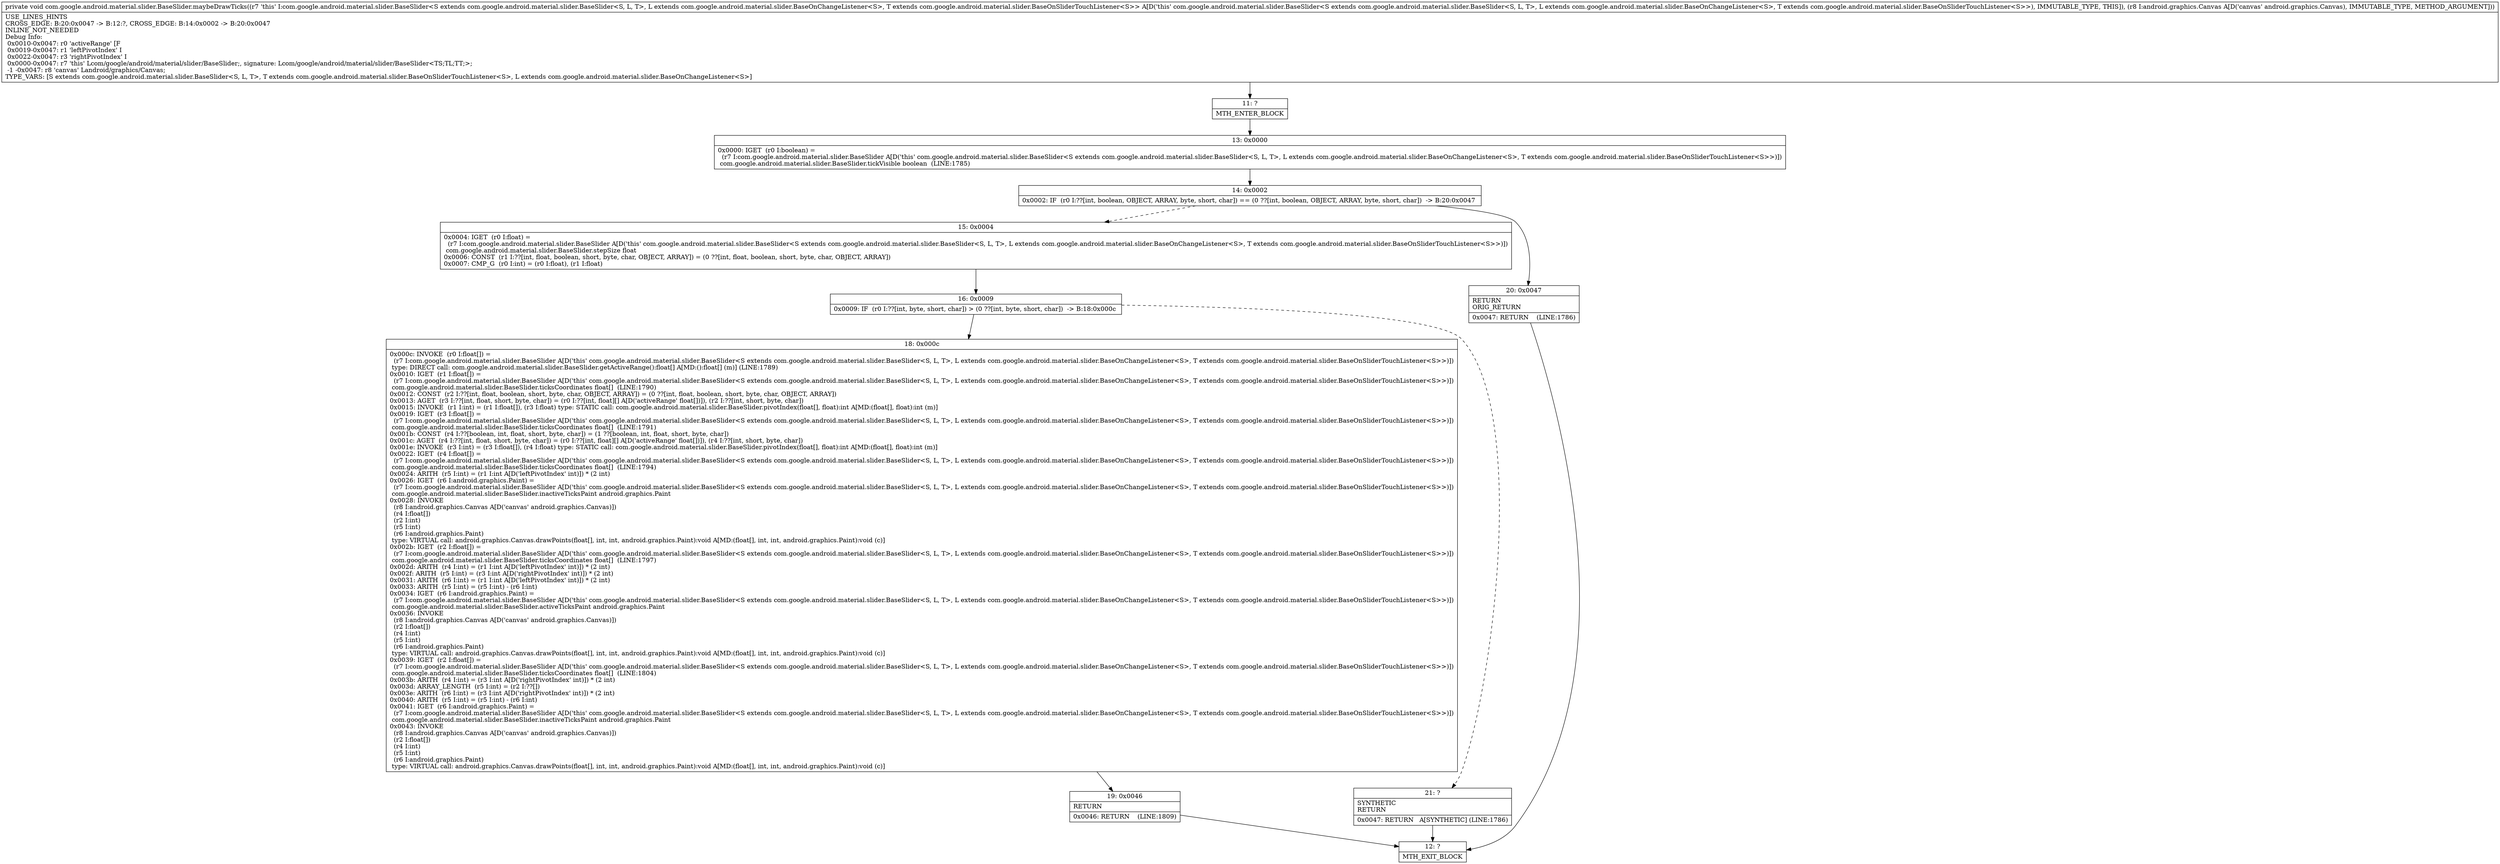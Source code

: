 digraph "CFG forcom.google.android.material.slider.BaseSlider.maybeDrawTicks(Landroid\/graphics\/Canvas;)V" {
Node_11 [shape=record,label="{11\:\ ?|MTH_ENTER_BLOCK\l}"];
Node_13 [shape=record,label="{13\:\ 0x0000|0x0000: IGET  (r0 I:boolean) = \l  (r7 I:com.google.android.material.slider.BaseSlider A[D('this' com.google.android.material.slider.BaseSlider\<S extends com.google.android.material.slider.BaseSlider\<S, L, T\>, L extends com.google.android.material.slider.BaseOnChangeListener\<S\>, T extends com.google.android.material.slider.BaseOnSliderTouchListener\<S\>\>)])\l com.google.android.material.slider.BaseSlider.tickVisible boolean  (LINE:1785)\l}"];
Node_14 [shape=record,label="{14\:\ 0x0002|0x0002: IF  (r0 I:??[int, boolean, OBJECT, ARRAY, byte, short, char]) == (0 ??[int, boolean, OBJECT, ARRAY, byte, short, char])  \-\> B:20:0x0047 \l}"];
Node_15 [shape=record,label="{15\:\ 0x0004|0x0004: IGET  (r0 I:float) = \l  (r7 I:com.google.android.material.slider.BaseSlider A[D('this' com.google.android.material.slider.BaseSlider\<S extends com.google.android.material.slider.BaseSlider\<S, L, T\>, L extends com.google.android.material.slider.BaseOnChangeListener\<S\>, T extends com.google.android.material.slider.BaseOnSliderTouchListener\<S\>\>)])\l com.google.android.material.slider.BaseSlider.stepSize float \l0x0006: CONST  (r1 I:??[int, float, boolean, short, byte, char, OBJECT, ARRAY]) = (0 ??[int, float, boolean, short, byte, char, OBJECT, ARRAY]) \l0x0007: CMP_G  (r0 I:int) = (r0 I:float), (r1 I:float) \l}"];
Node_16 [shape=record,label="{16\:\ 0x0009|0x0009: IF  (r0 I:??[int, byte, short, char]) \> (0 ??[int, byte, short, char])  \-\> B:18:0x000c \l}"];
Node_18 [shape=record,label="{18\:\ 0x000c|0x000c: INVOKE  (r0 I:float[]) = \l  (r7 I:com.google.android.material.slider.BaseSlider A[D('this' com.google.android.material.slider.BaseSlider\<S extends com.google.android.material.slider.BaseSlider\<S, L, T\>, L extends com.google.android.material.slider.BaseOnChangeListener\<S\>, T extends com.google.android.material.slider.BaseOnSliderTouchListener\<S\>\>)])\l type: DIRECT call: com.google.android.material.slider.BaseSlider.getActiveRange():float[] A[MD:():float[] (m)] (LINE:1789)\l0x0010: IGET  (r1 I:float[]) = \l  (r7 I:com.google.android.material.slider.BaseSlider A[D('this' com.google.android.material.slider.BaseSlider\<S extends com.google.android.material.slider.BaseSlider\<S, L, T\>, L extends com.google.android.material.slider.BaseOnChangeListener\<S\>, T extends com.google.android.material.slider.BaseOnSliderTouchListener\<S\>\>)])\l com.google.android.material.slider.BaseSlider.ticksCoordinates float[]  (LINE:1790)\l0x0012: CONST  (r2 I:??[int, float, boolean, short, byte, char, OBJECT, ARRAY]) = (0 ??[int, float, boolean, short, byte, char, OBJECT, ARRAY]) \l0x0013: AGET  (r3 I:??[int, float, short, byte, char]) = (r0 I:??[int, float][] A[D('activeRange' float[])]), (r2 I:??[int, short, byte, char]) \l0x0015: INVOKE  (r1 I:int) = (r1 I:float[]), (r3 I:float) type: STATIC call: com.google.android.material.slider.BaseSlider.pivotIndex(float[], float):int A[MD:(float[], float):int (m)]\l0x0019: IGET  (r3 I:float[]) = \l  (r7 I:com.google.android.material.slider.BaseSlider A[D('this' com.google.android.material.slider.BaseSlider\<S extends com.google.android.material.slider.BaseSlider\<S, L, T\>, L extends com.google.android.material.slider.BaseOnChangeListener\<S\>, T extends com.google.android.material.slider.BaseOnSliderTouchListener\<S\>\>)])\l com.google.android.material.slider.BaseSlider.ticksCoordinates float[]  (LINE:1791)\l0x001b: CONST  (r4 I:??[boolean, int, float, short, byte, char]) = (1 ??[boolean, int, float, short, byte, char]) \l0x001c: AGET  (r4 I:??[int, float, short, byte, char]) = (r0 I:??[int, float][] A[D('activeRange' float[])]), (r4 I:??[int, short, byte, char]) \l0x001e: INVOKE  (r3 I:int) = (r3 I:float[]), (r4 I:float) type: STATIC call: com.google.android.material.slider.BaseSlider.pivotIndex(float[], float):int A[MD:(float[], float):int (m)]\l0x0022: IGET  (r4 I:float[]) = \l  (r7 I:com.google.android.material.slider.BaseSlider A[D('this' com.google.android.material.slider.BaseSlider\<S extends com.google.android.material.slider.BaseSlider\<S, L, T\>, L extends com.google.android.material.slider.BaseOnChangeListener\<S\>, T extends com.google.android.material.slider.BaseOnSliderTouchListener\<S\>\>)])\l com.google.android.material.slider.BaseSlider.ticksCoordinates float[]  (LINE:1794)\l0x0024: ARITH  (r5 I:int) = (r1 I:int A[D('leftPivotIndex' int)]) * (2 int) \l0x0026: IGET  (r6 I:android.graphics.Paint) = \l  (r7 I:com.google.android.material.slider.BaseSlider A[D('this' com.google.android.material.slider.BaseSlider\<S extends com.google.android.material.slider.BaseSlider\<S, L, T\>, L extends com.google.android.material.slider.BaseOnChangeListener\<S\>, T extends com.google.android.material.slider.BaseOnSliderTouchListener\<S\>\>)])\l com.google.android.material.slider.BaseSlider.inactiveTicksPaint android.graphics.Paint \l0x0028: INVOKE  \l  (r8 I:android.graphics.Canvas A[D('canvas' android.graphics.Canvas)])\l  (r4 I:float[])\l  (r2 I:int)\l  (r5 I:int)\l  (r6 I:android.graphics.Paint)\l type: VIRTUAL call: android.graphics.Canvas.drawPoints(float[], int, int, android.graphics.Paint):void A[MD:(float[], int, int, android.graphics.Paint):void (c)]\l0x002b: IGET  (r2 I:float[]) = \l  (r7 I:com.google.android.material.slider.BaseSlider A[D('this' com.google.android.material.slider.BaseSlider\<S extends com.google.android.material.slider.BaseSlider\<S, L, T\>, L extends com.google.android.material.slider.BaseOnChangeListener\<S\>, T extends com.google.android.material.slider.BaseOnSliderTouchListener\<S\>\>)])\l com.google.android.material.slider.BaseSlider.ticksCoordinates float[]  (LINE:1797)\l0x002d: ARITH  (r4 I:int) = (r1 I:int A[D('leftPivotIndex' int)]) * (2 int) \l0x002f: ARITH  (r5 I:int) = (r3 I:int A[D('rightPivotIndex' int)]) * (2 int) \l0x0031: ARITH  (r6 I:int) = (r1 I:int A[D('leftPivotIndex' int)]) * (2 int) \l0x0033: ARITH  (r5 I:int) = (r5 I:int) \- (r6 I:int) \l0x0034: IGET  (r6 I:android.graphics.Paint) = \l  (r7 I:com.google.android.material.slider.BaseSlider A[D('this' com.google.android.material.slider.BaseSlider\<S extends com.google.android.material.slider.BaseSlider\<S, L, T\>, L extends com.google.android.material.slider.BaseOnChangeListener\<S\>, T extends com.google.android.material.slider.BaseOnSliderTouchListener\<S\>\>)])\l com.google.android.material.slider.BaseSlider.activeTicksPaint android.graphics.Paint \l0x0036: INVOKE  \l  (r8 I:android.graphics.Canvas A[D('canvas' android.graphics.Canvas)])\l  (r2 I:float[])\l  (r4 I:int)\l  (r5 I:int)\l  (r6 I:android.graphics.Paint)\l type: VIRTUAL call: android.graphics.Canvas.drawPoints(float[], int, int, android.graphics.Paint):void A[MD:(float[], int, int, android.graphics.Paint):void (c)]\l0x0039: IGET  (r2 I:float[]) = \l  (r7 I:com.google.android.material.slider.BaseSlider A[D('this' com.google.android.material.slider.BaseSlider\<S extends com.google.android.material.slider.BaseSlider\<S, L, T\>, L extends com.google.android.material.slider.BaseOnChangeListener\<S\>, T extends com.google.android.material.slider.BaseOnSliderTouchListener\<S\>\>)])\l com.google.android.material.slider.BaseSlider.ticksCoordinates float[]  (LINE:1804)\l0x003b: ARITH  (r4 I:int) = (r3 I:int A[D('rightPivotIndex' int)]) * (2 int) \l0x003d: ARRAY_LENGTH  (r5 I:int) = (r2 I:??[]) \l0x003e: ARITH  (r6 I:int) = (r3 I:int A[D('rightPivotIndex' int)]) * (2 int) \l0x0040: ARITH  (r5 I:int) = (r5 I:int) \- (r6 I:int) \l0x0041: IGET  (r6 I:android.graphics.Paint) = \l  (r7 I:com.google.android.material.slider.BaseSlider A[D('this' com.google.android.material.slider.BaseSlider\<S extends com.google.android.material.slider.BaseSlider\<S, L, T\>, L extends com.google.android.material.slider.BaseOnChangeListener\<S\>, T extends com.google.android.material.slider.BaseOnSliderTouchListener\<S\>\>)])\l com.google.android.material.slider.BaseSlider.inactiveTicksPaint android.graphics.Paint \l0x0043: INVOKE  \l  (r8 I:android.graphics.Canvas A[D('canvas' android.graphics.Canvas)])\l  (r2 I:float[])\l  (r4 I:int)\l  (r5 I:int)\l  (r6 I:android.graphics.Paint)\l type: VIRTUAL call: android.graphics.Canvas.drawPoints(float[], int, int, android.graphics.Paint):void A[MD:(float[], int, int, android.graphics.Paint):void (c)]\l}"];
Node_19 [shape=record,label="{19\:\ 0x0046|RETURN\l|0x0046: RETURN    (LINE:1809)\l}"];
Node_12 [shape=record,label="{12\:\ ?|MTH_EXIT_BLOCK\l}"];
Node_21 [shape=record,label="{21\:\ ?|SYNTHETIC\lRETURN\l|0x0047: RETURN   A[SYNTHETIC] (LINE:1786)\l}"];
Node_20 [shape=record,label="{20\:\ 0x0047|RETURN\lORIG_RETURN\l|0x0047: RETURN    (LINE:1786)\l}"];
MethodNode[shape=record,label="{private void com.google.android.material.slider.BaseSlider.maybeDrawTicks((r7 'this' I:com.google.android.material.slider.BaseSlider\<S extends com.google.android.material.slider.BaseSlider\<S, L, T\>, L extends com.google.android.material.slider.BaseOnChangeListener\<S\>, T extends com.google.android.material.slider.BaseOnSliderTouchListener\<S\>\> A[D('this' com.google.android.material.slider.BaseSlider\<S extends com.google.android.material.slider.BaseSlider\<S, L, T\>, L extends com.google.android.material.slider.BaseOnChangeListener\<S\>, T extends com.google.android.material.slider.BaseOnSliderTouchListener\<S\>\>), IMMUTABLE_TYPE, THIS]), (r8 I:android.graphics.Canvas A[D('canvas' android.graphics.Canvas), IMMUTABLE_TYPE, METHOD_ARGUMENT]))  | USE_LINES_HINTS\lCROSS_EDGE: B:20:0x0047 \-\> B:12:?, CROSS_EDGE: B:14:0x0002 \-\> B:20:0x0047\lINLINE_NOT_NEEDED\lDebug Info:\l  0x0010\-0x0047: r0 'activeRange' [F\l  0x0019\-0x0047: r1 'leftPivotIndex' I\l  0x0022\-0x0047: r3 'rightPivotIndex' I\l  0x0000\-0x0047: r7 'this' Lcom\/google\/android\/material\/slider\/BaseSlider;, signature: Lcom\/google\/android\/material\/slider\/BaseSlider\<TS;TL;TT;\>;\l  \-1 \-0x0047: r8 'canvas' Landroid\/graphics\/Canvas;\lTYPE_VARS: [S extends com.google.android.material.slider.BaseSlider\<S, L, T\>, T extends com.google.android.material.slider.BaseOnSliderTouchListener\<S\>, L extends com.google.android.material.slider.BaseOnChangeListener\<S\>]\l}"];
MethodNode -> Node_11;Node_11 -> Node_13;
Node_13 -> Node_14;
Node_14 -> Node_15[style=dashed];
Node_14 -> Node_20;
Node_15 -> Node_16;
Node_16 -> Node_18;
Node_16 -> Node_21[style=dashed];
Node_18 -> Node_19;
Node_19 -> Node_12;
Node_21 -> Node_12;
Node_20 -> Node_12;
}

